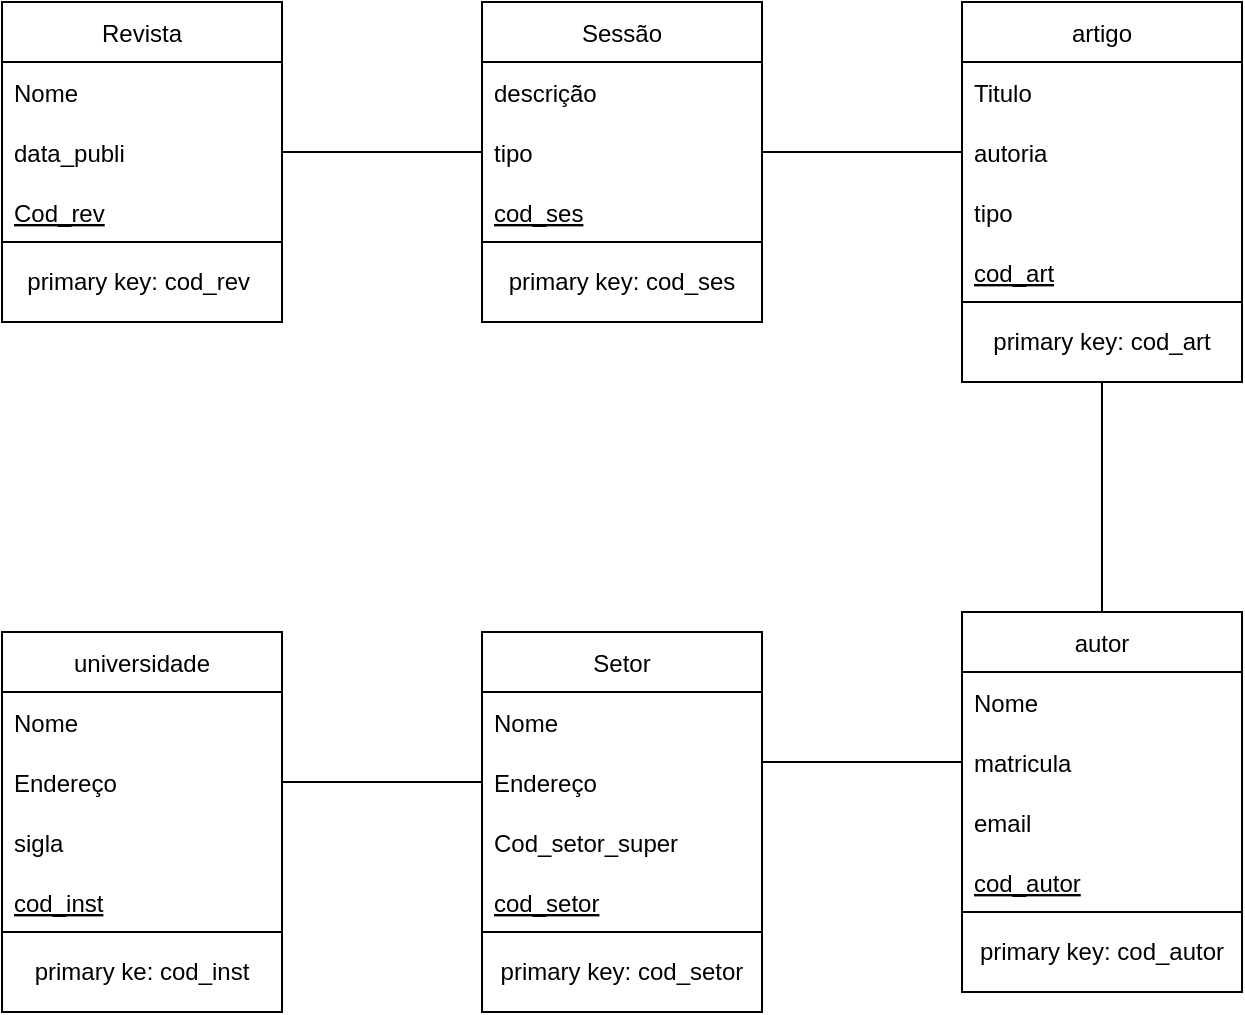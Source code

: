 <mxfile version="20.2.7" type="device"><diagram id="eAUsYwkwVr7mHlVGHHNU" name="Página-1"><mxGraphModel dx="1696" dy="322" grid="1" gridSize="10" guides="1" tooltips="1" connect="1" arrows="1" fold="1" page="0" pageScale="1" pageWidth="827" pageHeight="1169" math="0" shadow="0"><root><mxCell id="0"/><mxCell id="1" parent="0"/><mxCell id="PqgZMOoEJneLrJGh6iC0-1" value="Revista" style="swimlane;fontStyle=0;childLayout=stackLayout;horizontal=1;startSize=30;horizontalStack=0;resizeParent=1;resizeParentMax=0;resizeLast=0;collapsible=1;marginBottom=0;" vertex="1" parent="1"><mxGeometry x="-20" y="425" width="140" height="160" as="geometry"/></mxCell><mxCell id="PqgZMOoEJneLrJGh6iC0-4" value="Nome" style="text;strokeColor=none;fillColor=none;align=left;verticalAlign=middle;spacingLeft=4;spacingRight=4;overflow=hidden;points=[[0,0.5],[1,0.5]];portConstraint=eastwest;rotatable=0;" vertex="1" parent="PqgZMOoEJneLrJGh6iC0-1"><mxGeometry y="30" width="140" height="30" as="geometry"/></mxCell><mxCell id="PqgZMOoEJneLrJGh6iC0-3" value="data_publi" style="text;strokeColor=none;fillColor=none;align=left;verticalAlign=middle;spacingLeft=4;spacingRight=4;overflow=hidden;points=[[0,0.5],[1,0.5]];portConstraint=eastwest;rotatable=0;" vertex="1" parent="PqgZMOoEJneLrJGh6iC0-1"><mxGeometry y="60" width="140" height="30" as="geometry"/></mxCell><mxCell id="PqgZMOoEJneLrJGh6iC0-2" value="Cod_rev" style="text;strokeColor=none;fillColor=none;align=left;verticalAlign=middle;spacingLeft=4;spacingRight=4;overflow=hidden;points=[[0,0.5],[1,0.5]];portConstraint=eastwest;rotatable=0;fontStyle=4" vertex="1" parent="PqgZMOoEJneLrJGh6iC0-1"><mxGeometry y="90" width="140" height="30" as="geometry"/></mxCell><mxCell id="PqgZMOoEJneLrJGh6iC0-30" value="primary key: cod_rev&amp;nbsp;" style="rounded=0;whiteSpace=wrap;html=1;align=center;" vertex="1" parent="PqgZMOoEJneLrJGh6iC0-1"><mxGeometry y="120" width="140" height="40" as="geometry"/></mxCell><mxCell id="PqgZMOoEJneLrJGh6iC0-5" value="artigo" style="swimlane;fontStyle=0;childLayout=stackLayout;horizontal=1;startSize=30;horizontalStack=0;resizeParent=1;resizeParentMax=0;resizeLast=0;collapsible=1;marginBottom=0;" vertex="1" parent="1"><mxGeometry x="460" y="425" width="140" height="190" as="geometry"><mxRectangle x="550" y="190" width="70" height="30" as="alternateBounds"/></mxGeometry></mxCell><mxCell id="PqgZMOoEJneLrJGh6iC0-7" value="Titulo" style="text;strokeColor=none;fillColor=none;align=left;verticalAlign=middle;spacingLeft=4;spacingRight=4;overflow=hidden;points=[[0,0.5],[1,0.5]];portConstraint=eastwest;rotatable=0;" vertex="1" parent="PqgZMOoEJneLrJGh6iC0-5"><mxGeometry y="30" width="140" height="30" as="geometry"/></mxCell><mxCell id="PqgZMOoEJneLrJGh6iC0-17" value="autoria" style="text;strokeColor=none;fillColor=none;align=left;verticalAlign=middle;spacingLeft=4;spacingRight=4;overflow=hidden;points=[[0,0.5],[1,0.5]];portConstraint=eastwest;rotatable=0;" vertex="1" parent="PqgZMOoEJneLrJGh6iC0-5"><mxGeometry y="60" width="140" height="30" as="geometry"/></mxCell><mxCell id="PqgZMOoEJneLrJGh6iC0-8" value="tipo" style="text;strokeColor=none;fillColor=none;align=left;verticalAlign=middle;spacingLeft=4;spacingRight=4;overflow=hidden;points=[[0,0.5],[1,0.5]];portConstraint=eastwest;rotatable=0;" vertex="1" parent="PqgZMOoEJneLrJGh6iC0-5"><mxGeometry y="90" width="140" height="30" as="geometry"/></mxCell><mxCell id="PqgZMOoEJneLrJGh6iC0-6" value="cod_art" style="text;strokeColor=none;fillColor=none;align=left;verticalAlign=middle;spacingLeft=4;spacingRight=4;overflow=hidden;points=[[0,0.5],[1,0.5]];portConstraint=eastwest;rotatable=0;fontStyle=4" vertex="1" parent="PqgZMOoEJneLrJGh6iC0-5"><mxGeometry y="120" width="140" height="30" as="geometry"/></mxCell><mxCell id="PqgZMOoEJneLrJGh6iC0-32" value="primary key: cod_art" style="rounded=0;whiteSpace=wrap;html=1;" vertex="1" parent="PqgZMOoEJneLrJGh6iC0-5"><mxGeometry y="150" width="140" height="40" as="geometry"/></mxCell><mxCell id="PqgZMOoEJneLrJGh6iC0-9" value="Sessão" style="swimlane;fontStyle=0;childLayout=stackLayout;horizontal=1;startSize=30;horizontalStack=0;resizeParent=1;resizeParentMax=0;resizeLast=0;collapsible=1;marginBottom=0;" vertex="1" parent="1"><mxGeometry x="220" y="425" width="140" height="160" as="geometry"/></mxCell><mxCell id="PqgZMOoEJneLrJGh6iC0-12" value="descrição" style="text;strokeColor=none;fillColor=none;align=left;verticalAlign=middle;spacingLeft=4;spacingRight=4;overflow=hidden;points=[[0,0.5],[1,0.5]];portConstraint=eastwest;rotatable=0;" vertex="1" parent="PqgZMOoEJneLrJGh6iC0-9"><mxGeometry y="30" width="140" height="30" as="geometry"/></mxCell><mxCell id="PqgZMOoEJneLrJGh6iC0-11" value="tipo" style="text;strokeColor=none;fillColor=none;align=left;verticalAlign=middle;spacingLeft=4;spacingRight=4;overflow=hidden;points=[[0,0.5],[1,0.5]];portConstraint=eastwest;rotatable=0;" vertex="1" parent="PqgZMOoEJneLrJGh6iC0-9"><mxGeometry y="60" width="140" height="30" as="geometry"/></mxCell><mxCell id="PqgZMOoEJneLrJGh6iC0-10" value="cod_ses" style="text;strokeColor=none;fillColor=none;align=left;verticalAlign=middle;spacingLeft=4;spacingRight=4;overflow=hidden;points=[[0,0.5],[1,0.5]];portConstraint=eastwest;rotatable=0;fontStyle=4" vertex="1" parent="PqgZMOoEJneLrJGh6iC0-9"><mxGeometry y="90" width="140" height="30" as="geometry"/></mxCell><mxCell id="PqgZMOoEJneLrJGh6iC0-35" value="primary key: cod_ses" style="rounded=0;whiteSpace=wrap;html=1;" vertex="1" parent="PqgZMOoEJneLrJGh6iC0-9"><mxGeometry y="120" width="140" height="40" as="geometry"/></mxCell><mxCell id="PqgZMOoEJneLrJGh6iC0-13" value="autor" style="swimlane;fontStyle=0;childLayout=stackLayout;horizontal=1;startSize=30;horizontalStack=0;resizeParent=1;resizeParentMax=0;resizeLast=0;collapsible=1;marginBottom=0;" vertex="1" parent="1"><mxGeometry x="460" y="730" width="140" height="190" as="geometry"><mxRectangle x="435" y="360" width="70" height="30" as="alternateBounds"/></mxGeometry></mxCell><mxCell id="PqgZMOoEJneLrJGh6iC0-14" value="Nome    " style="text;strokeColor=none;fillColor=none;align=left;verticalAlign=middle;spacingLeft=4;spacingRight=4;overflow=hidden;points=[[0,0.5],[1,0.5]];portConstraint=eastwest;rotatable=0;" vertex="1" parent="PqgZMOoEJneLrJGh6iC0-13"><mxGeometry y="30" width="140" height="30" as="geometry"/></mxCell><mxCell id="PqgZMOoEJneLrJGh6iC0-15" value="matricula" style="text;strokeColor=none;fillColor=none;align=left;verticalAlign=middle;spacingLeft=4;spacingRight=4;overflow=hidden;points=[[0,0.5],[1,0.5]];portConstraint=eastwest;rotatable=0;" vertex="1" parent="PqgZMOoEJneLrJGh6iC0-13"><mxGeometry y="60" width="140" height="30" as="geometry"/></mxCell><mxCell id="PqgZMOoEJneLrJGh6iC0-16" value="email" style="text;strokeColor=none;fillColor=none;align=left;verticalAlign=middle;spacingLeft=4;spacingRight=4;overflow=hidden;points=[[0,0.5],[1,0.5]];portConstraint=eastwest;rotatable=0;" vertex="1" parent="PqgZMOoEJneLrJGh6iC0-13"><mxGeometry y="90" width="140" height="30" as="geometry"/></mxCell><mxCell id="PqgZMOoEJneLrJGh6iC0-18" value="cod_autor" style="text;strokeColor=none;fillColor=none;align=left;verticalAlign=middle;spacingLeft=4;spacingRight=4;overflow=hidden;points=[[0,0.5],[1,0.5]];portConstraint=eastwest;rotatable=0;fontStyle=4" vertex="1" parent="PqgZMOoEJneLrJGh6iC0-13"><mxGeometry y="120" width="140" height="30" as="geometry"/></mxCell><mxCell id="PqgZMOoEJneLrJGh6iC0-33" value="primary key: cod_autor" style="rounded=0;whiteSpace=wrap;html=1;" vertex="1" parent="PqgZMOoEJneLrJGh6iC0-13"><mxGeometry y="150" width="140" height="40" as="geometry"/></mxCell><mxCell id="PqgZMOoEJneLrJGh6iC0-19" value="Setor" style="swimlane;fontStyle=0;childLayout=stackLayout;horizontal=1;startSize=30;horizontalStack=0;resizeParent=1;resizeParentMax=0;resizeLast=0;collapsible=1;marginBottom=0;" vertex="1" parent="1"><mxGeometry x="220" y="740" width="140" height="190" as="geometry"/></mxCell><mxCell id="PqgZMOoEJneLrJGh6iC0-20" value="Nome    " style="text;strokeColor=none;fillColor=none;align=left;verticalAlign=middle;spacingLeft=4;spacingRight=4;overflow=hidden;points=[[0,0.5],[1,0.5]];portConstraint=eastwest;rotatable=0;" vertex="1" parent="PqgZMOoEJneLrJGh6iC0-19"><mxGeometry y="30" width="140" height="30" as="geometry"/></mxCell><mxCell id="PqgZMOoEJneLrJGh6iC0-21" value="Endereço" style="text;strokeColor=none;fillColor=none;align=left;verticalAlign=middle;spacingLeft=4;spacingRight=4;overflow=hidden;points=[[0,0.5],[1,0.5]];portConstraint=eastwest;rotatable=0;" vertex="1" parent="PqgZMOoEJneLrJGh6iC0-19"><mxGeometry y="60" width="140" height="30" as="geometry"/></mxCell><mxCell id="PqgZMOoEJneLrJGh6iC0-22" value="Cod_setor_super " style="text;strokeColor=none;fillColor=none;align=left;verticalAlign=middle;spacingLeft=4;spacingRight=4;overflow=hidden;points=[[0,0.5],[1,0.5]];portConstraint=eastwest;rotatable=0;" vertex="1" parent="PqgZMOoEJneLrJGh6iC0-19"><mxGeometry y="90" width="140" height="30" as="geometry"/></mxCell><mxCell id="PqgZMOoEJneLrJGh6iC0-23" value="cod_setor" style="text;strokeColor=none;fillColor=none;align=left;verticalAlign=middle;spacingLeft=4;spacingRight=4;overflow=hidden;points=[[0,0.5],[1,0.5]];portConstraint=eastwest;rotatable=0;fontStyle=4" vertex="1" parent="PqgZMOoEJneLrJGh6iC0-19"><mxGeometry y="120" width="140" height="30" as="geometry"/></mxCell><mxCell id="PqgZMOoEJneLrJGh6iC0-31" value="primary key: cod_setor" style="rounded=0;whiteSpace=wrap;html=1;" vertex="1" parent="PqgZMOoEJneLrJGh6iC0-19"><mxGeometry y="150" width="140" height="40" as="geometry"/></mxCell><mxCell id="PqgZMOoEJneLrJGh6iC0-24" value="universidade" style="swimlane;fontStyle=0;childLayout=stackLayout;horizontal=1;startSize=30;horizontalStack=0;resizeParent=1;resizeParentMax=0;resizeLast=0;collapsible=1;marginBottom=0;" vertex="1" parent="1"><mxGeometry x="-20" y="740" width="140" height="190" as="geometry"><mxRectangle x="140" y="585" width="110" height="30" as="alternateBounds"/></mxGeometry></mxCell><mxCell id="PqgZMOoEJneLrJGh6iC0-25" value="Nome    " style="text;strokeColor=none;fillColor=none;align=left;verticalAlign=middle;spacingLeft=4;spacingRight=4;overflow=hidden;points=[[0,0.5],[1,0.5]];portConstraint=eastwest;rotatable=0;" vertex="1" parent="PqgZMOoEJneLrJGh6iC0-24"><mxGeometry y="30" width="140" height="30" as="geometry"/></mxCell><mxCell id="PqgZMOoEJneLrJGh6iC0-26" value="Endereço" style="text;strokeColor=none;fillColor=none;align=left;verticalAlign=middle;spacingLeft=4;spacingRight=4;overflow=hidden;points=[[0,0.5],[1,0.5]];portConstraint=eastwest;rotatable=0;" vertex="1" parent="PqgZMOoEJneLrJGh6iC0-24"><mxGeometry y="60" width="140" height="30" as="geometry"/></mxCell><mxCell id="PqgZMOoEJneLrJGh6iC0-27" value="sigla" style="text;strokeColor=none;fillColor=none;align=left;verticalAlign=middle;spacingLeft=4;spacingRight=4;overflow=hidden;points=[[0,0.5],[1,0.5]];portConstraint=eastwest;rotatable=0;" vertex="1" parent="PqgZMOoEJneLrJGh6iC0-24"><mxGeometry y="90" width="140" height="30" as="geometry"/></mxCell><mxCell id="PqgZMOoEJneLrJGh6iC0-28" value="cod_inst" style="text;strokeColor=none;fillColor=none;align=left;verticalAlign=middle;spacingLeft=4;spacingRight=4;overflow=hidden;points=[[0,0.5],[1,0.5]];portConstraint=eastwest;rotatable=0;fontStyle=4" vertex="1" parent="PqgZMOoEJneLrJGh6iC0-24"><mxGeometry y="120" width="140" height="30" as="geometry"/></mxCell><mxCell id="PqgZMOoEJneLrJGh6iC0-34" value="primary ke: cod_inst" style="rounded=0;whiteSpace=wrap;html=1;" vertex="1" parent="PqgZMOoEJneLrJGh6iC0-24"><mxGeometry y="150" width="140" height="40" as="geometry"/></mxCell><mxCell id="PqgZMOoEJneLrJGh6iC0-36" value="" style="endArrow=none;html=1;rounded=0;exitX=0;exitY=0.5;exitDx=0;exitDy=0;entryX=1;entryY=0.5;entryDx=0;entryDy=0;" edge="1" parent="1" source="PqgZMOoEJneLrJGh6iC0-21" target="PqgZMOoEJneLrJGh6iC0-26"><mxGeometry width="50" height="50" relative="1" as="geometry"><mxPoint x="360" y="810" as="sourcePoint"/><mxPoint x="410" y="760" as="targetPoint"/></mxGeometry></mxCell><mxCell id="PqgZMOoEJneLrJGh6iC0-37" value="" style="endArrow=none;html=1;rounded=0;entryX=0;entryY=0.5;entryDx=0;entryDy=0;exitX=1;exitY=0.167;exitDx=0;exitDy=0;exitPerimeter=0;" edge="1" parent="1" source="PqgZMOoEJneLrJGh6iC0-21" target="PqgZMOoEJneLrJGh6iC0-15"><mxGeometry width="50" height="50" relative="1" as="geometry"><mxPoint x="250" y="810" as="sourcePoint"/><mxPoint x="190" y="990" as="targetPoint"/></mxGeometry></mxCell><mxCell id="PqgZMOoEJneLrJGh6iC0-38" value="" style="endArrow=none;html=1;rounded=0;exitX=0.5;exitY=0;exitDx=0;exitDy=0;entryX=0.5;entryY=1;entryDx=0;entryDy=0;" edge="1" parent="1" source="PqgZMOoEJneLrJGh6iC0-13" target="PqgZMOoEJneLrJGh6iC0-32"><mxGeometry width="50" height="50" relative="1" as="geometry"><mxPoint x="250" y="610" as="sourcePoint"/><mxPoint x="300" y="560" as="targetPoint"/></mxGeometry></mxCell><mxCell id="PqgZMOoEJneLrJGh6iC0-39" value="" style="endArrow=none;html=1;rounded=0;exitX=1;exitY=0.5;exitDx=0;exitDy=0;entryX=0;entryY=0.5;entryDx=0;entryDy=0;" edge="1" parent="1" source="PqgZMOoEJneLrJGh6iC0-11" target="PqgZMOoEJneLrJGh6iC0-17"><mxGeometry width="50" height="50" relative="1" as="geometry"><mxPoint x="540" y="740" as="sourcePoint"/><mxPoint x="540" y="610" as="targetPoint"/></mxGeometry></mxCell><mxCell id="PqgZMOoEJneLrJGh6iC0-40" value="" style="endArrow=none;html=1;rounded=0;exitX=0;exitY=0.5;exitDx=0;exitDy=0;entryX=1;entryY=0.5;entryDx=0;entryDy=0;" edge="1" parent="1" source="PqgZMOoEJneLrJGh6iC0-11" target="PqgZMOoEJneLrJGh6iC0-3"><mxGeometry width="50" height="50" relative="1" as="geometry"><mxPoint x="370" y="510" as="sourcePoint"/><mxPoint x="560" y="510" as="targetPoint"/></mxGeometry></mxCell></root></mxGraphModel></diagram></mxfile>